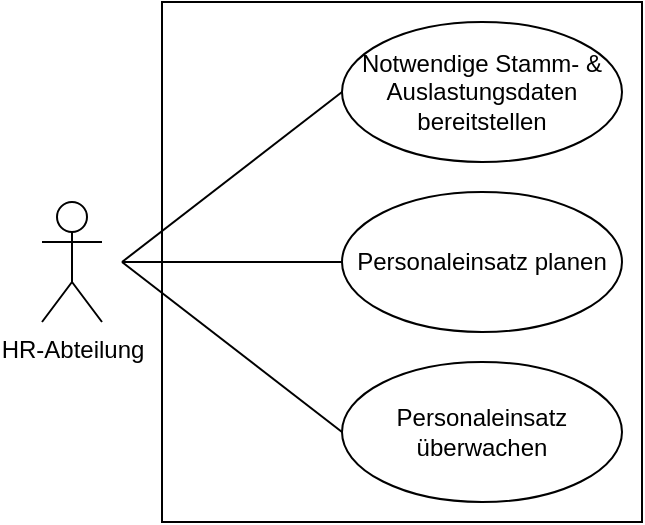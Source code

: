 <mxfile version="25.0.2">
  <diagram name="Page-1" id="LREGt0R0FnHhler6w1LO">
    <mxGraphModel dx="797" dy="398" grid="1" gridSize="10" guides="1" tooltips="1" connect="1" arrows="1" fold="1" page="1" pageScale="1" pageWidth="850" pageHeight="1100" math="0" shadow="0">
      <root>
        <mxCell id="0" />
        <mxCell id="1" parent="0" />
        <mxCell id="ph4j2Sit5V-kqu54PnhC-14" value="" style="rounded=0;whiteSpace=wrap;html=1;fillColor=none;" vertex="1" parent="1">
          <mxGeometry x="440" y="170" width="240" height="260" as="geometry" />
        </mxCell>
        <mxCell id="ph4j2Sit5V-kqu54PnhC-1" value="HR-Abteilung" style="shape=umlActor;verticalLabelPosition=bottom;verticalAlign=top;html=1;" vertex="1" parent="1">
          <mxGeometry x="380" y="270" width="30" height="60" as="geometry" />
        </mxCell>
        <mxCell id="ph4j2Sit5V-kqu54PnhC-2" value="Notwendige Stamm- &amp;amp; Auslastungsdaten bereitstellen" style="ellipse;whiteSpace=wrap;html=1;" vertex="1" parent="1">
          <mxGeometry x="530" y="180" width="140" height="70" as="geometry" />
        </mxCell>
        <mxCell id="ph4j2Sit5V-kqu54PnhC-3" value="Personaleinsatz planen" style="ellipse;whiteSpace=wrap;html=1;" vertex="1" parent="1">
          <mxGeometry x="530" y="265" width="140" height="70" as="geometry" />
        </mxCell>
        <mxCell id="ph4j2Sit5V-kqu54PnhC-4" value="Personaleinsatz überwachen" style="ellipse;whiteSpace=wrap;html=1;" vertex="1" parent="1">
          <mxGeometry x="530" y="350" width="140" height="70" as="geometry" />
        </mxCell>
        <mxCell id="ph4j2Sit5V-kqu54PnhC-8" value="" style="endArrow=none;html=1;rounded=0;entryX=0;entryY=0.5;entryDx=0;entryDy=0;" edge="1" parent="1" target="ph4j2Sit5V-kqu54PnhC-2">
          <mxGeometry width="50" height="50" relative="1" as="geometry">
            <mxPoint x="420" y="300" as="sourcePoint" />
            <mxPoint x="640" y="280" as="targetPoint" />
          </mxGeometry>
        </mxCell>
        <mxCell id="ph4j2Sit5V-kqu54PnhC-9" value="" style="endArrow=none;html=1;rounded=0;entryX=0;entryY=0.5;entryDx=0;entryDy=0;" edge="1" parent="1" target="ph4j2Sit5V-kqu54PnhC-3">
          <mxGeometry width="50" height="50" relative="1" as="geometry">
            <mxPoint x="420" y="300" as="sourcePoint" />
            <mxPoint x="540" y="205" as="targetPoint" />
          </mxGeometry>
        </mxCell>
        <mxCell id="ph4j2Sit5V-kqu54PnhC-10" value="" style="endArrow=none;html=1;rounded=0;entryX=0;entryY=0.5;entryDx=0;entryDy=0;" edge="1" parent="1" target="ph4j2Sit5V-kqu54PnhC-4">
          <mxGeometry width="50" height="50" relative="1" as="geometry">
            <mxPoint x="420" y="300" as="sourcePoint" />
            <mxPoint x="540" y="310" as="targetPoint" />
          </mxGeometry>
        </mxCell>
      </root>
    </mxGraphModel>
  </diagram>
</mxfile>
